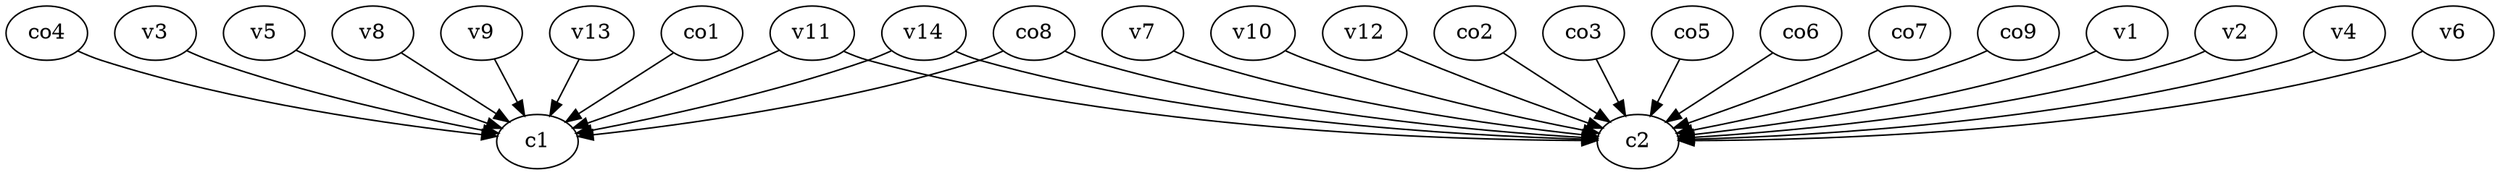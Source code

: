 strict digraph  {
c1;
c2;
v1;
v2;
v3;
v4;
v5;
v6;
v7;
v8;
v9;
v10;
v11;
v12;
v13;
v14;
co1;
co2;
co3;
co4;
co5;
co6;
co7;
co8;
co9;
v1 -> c2  [weight=1];
v2 -> c2  [weight=1];
v3 -> c1  [weight=1];
v4 -> c2  [weight=1];
v5 -> c1  [weight=1];
v6 -> c2  [weight=1];
v7 -> c2  [weight=1];
v8 -> c1  [weight=1];
v9 -> c1  [weight=1];
v10 -> c2  [weight=1];
v11 -> c2  [weight=1];
v11 -> c1  [weight=1];
v12 -> c2  [weight=1];
v13 -> c1  [weight=1];
v14 -> c2  [weight=1];
v14 -> c1  [weight=1];
co1 -> c1  [weight=1];
co2 -> c2  [weight=1];
co3 -> c2  [weight=1];
co4 -> c1  [weight=1];
co5 -> c2  [weight=1];
co6 -> c2  [weight=1];
co7 -> c2  [weight=1];
co8 -> c2  [weight=1];
co8 -> c1  [weight=1];
co9 -> c2  [weight=1];
}
